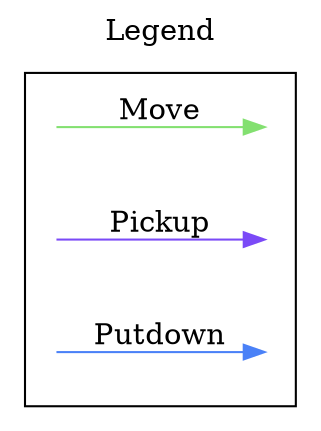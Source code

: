 digraph{
    labelloc="t"
    label = "Legend";
    rankdir=LR;
    subgraph cluster {
        label="";
        k1l[shape=plaintext, style=solid, label="", width=0.1];
        k1r[shape=plaintext, style=solid, label="", width=0.1];
        k1l->k1r  [color="#83e070", label="Move"];

        k2l[shape=plaintext, style=solid, label="", width=0.1];
        k2r[shape=plaintext, style=solid, label="", width=0.1];
        k2l->k2r  [color="#7b4af7", label="Pickup"];

        k3l[shape=plaintext, style=solid, label="", width=0.1];
        k3r[shape=plaintext, style=solid, label="", width=0.1];
        k3l->k3r  [color="#4a81f7", label="Putdown"];
    }
}